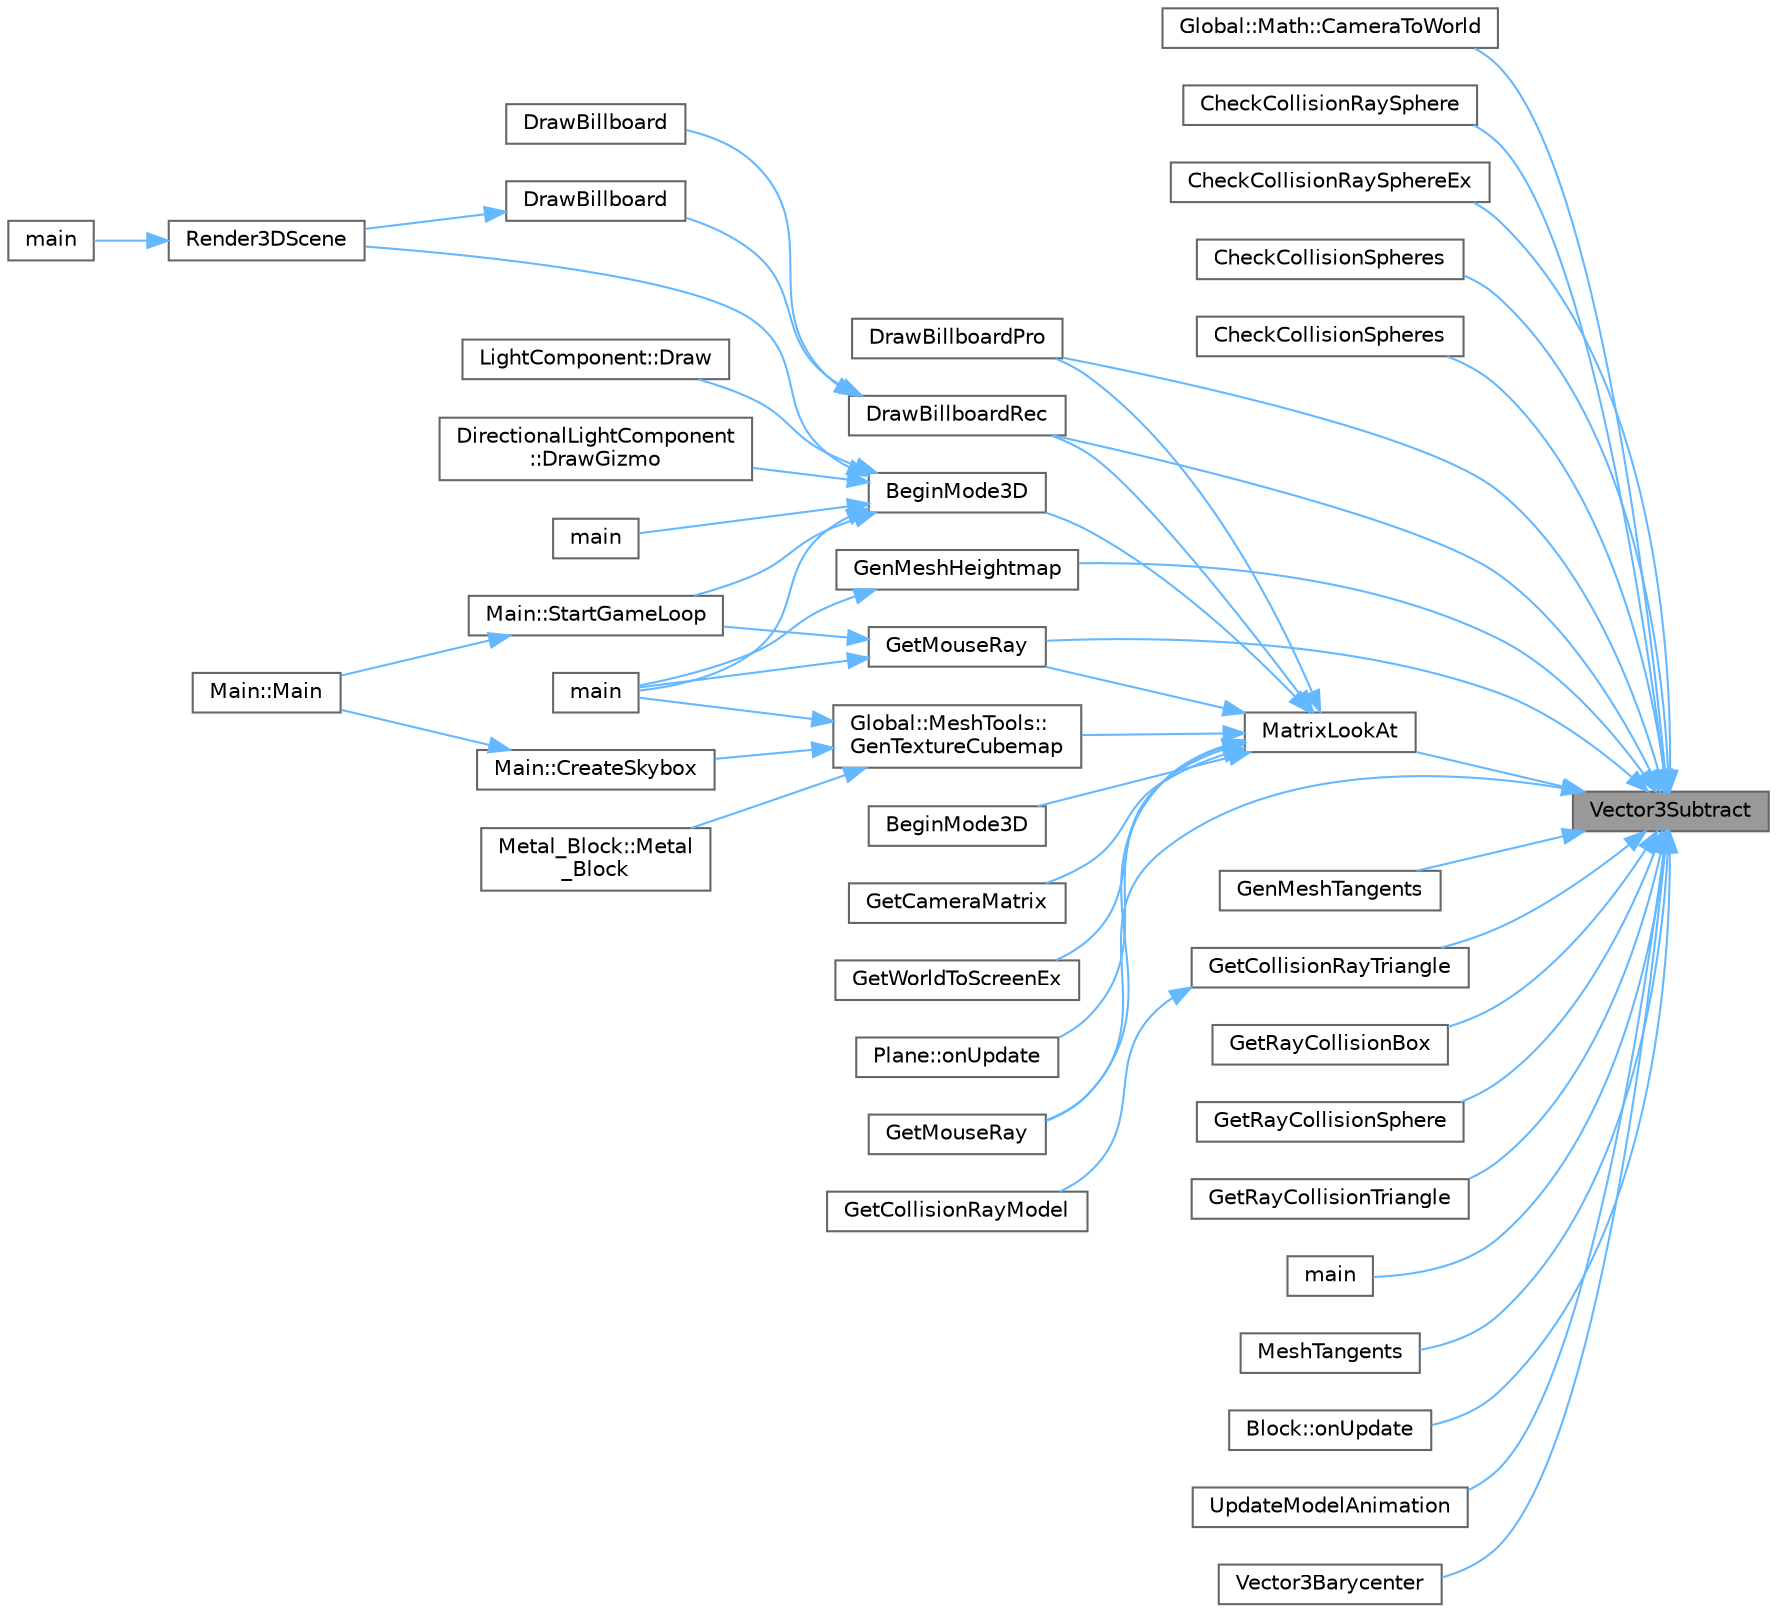 digraph "Vector3Subtract"
{
 // LATEX_PDF_SIZE
  bgcolor="transparent";
  edge [fontname=Helvetica,fontsize=10,labelfontname=Helvetica,labelfontsize=10];
  node [fontname=Helvetica,fontsize=10,shape=box,height=0.2,width=0.4];
  rankdir="RL";
  Node1 [id="Node000001",label="Vector3Subtract",height=0.2,width=0.4,color="gray40", fillcolor="grey60", style="filled", fontcolor="black",tooltip=" "];
  Node1 -> Node2 [id="edge101_Node000001_Node000002",dir="back",color="steelblue1",style="solid",tooltip=" "];
  Node2 [id="Node000002",label="Global::Math::CameraToWorld",height=0.2,width=0.4,color="grey40", fillcolor="white", style="filled",URL="$class_global_1_1_math.html#a05dc47d90fdc7114bea2de9db39fcb18",tooltip=" "];
  Node1 -> Node3 [id="edge102_Node000001_Node000003",dir="back",color="steelblue1",style="solid",tooltip=" "];
  Node3 [id="Node000003",label="CheckCollisionRaySphere",height=0.2,width=0.4,color="grey40", fillcolor="white", style="filled",URL="$_classes_2lib_2raylib_2src_2models_8c.html#a3f3ec1819f7ea93462eed1be3c3d4f98",tooltip=" "];
  Node1 -> Node4 [id="edge103_Node000001_Node000004",dir="back",color="steelblue1",style="solid",tooltip=" "];
  Node4 [id="Node000004",label="CheckCollisionRaySphereEx",height=0.2,width=0.4,color="grey40", fillcolor="white", style="filled",URL="$_classes_2lib_2raylib_2src_2models_8c.html#ab7ab4f7377ecc2818b41ab570d498feb",tooltip=" "];
  Node1 -> Node5 [id="edge104_Node000001_Node000005",dir="back",color="steelblue1",style="solid",tooltip=" "];
  Node5 [id="Node000005",label="CheckCollisionSpheres",height=0.2,width=0.4,color="grey40", fillcolor="white", style="filled",URL="$_old_2_classes_2lib_2rmodels_8c.html#a54fa2babc7e6fd61d1b625dcc621beea",tooltip=" "];
  Node1 -> Node6 [id="edge105_Node000001_Node000006",dir="back",color="steelblue1",style="solid",tooltip=" "];
  Node6 [id="Node000006",label="CheckCollisionSpheres",height=0.2,width=0.4,color="grey40", fillcolor="white", style="filled",URL="$_classes_2lib_2_raylib_erosion_standalone-main_2raylib_2src_2models_8c.html#a6e4bf6322202c0ac59d680d49b2354f5",tooltip=" "];
  Node1 -> Node7 [id="edge106_Node000001_Node000007",dir="back",color="steelblue1",style="solid",tooltip=" "];
  Node7 [id="Node000007",label="DrawBillboardPro",height=0.2,width=0.4,color="grey40", fillcolor="white", style="filled",URL="$_old_2_classes_2lib_2rmodels_8c.html#a65a8d3d882dd27491255eda7ddb51df9",tooltip=" "];
  Node1 -> Node8 [id="edge107_Node000001_Node000008",dir="back",color="steelblue1",style="solid",tooltip=" "];
  Node8 [id="Node000008",label="DrawBillboardRec",height=0.2,width=0.4,color="grey40", fillcolor="white", style="filled",URL="$_classes_2lib_2raylib_2src_2models_8c.html#a74498df5d7e379ecfe9d9515d210783f",tooltip=" "];
  Node8 -> Node9 [id="edge108_Node000008_Node000009",dir="back",color="steelblue1",style="solid",tooltip=" "];
  Node9 [id="Node000009",label="DrawBillboard",height=0.2,width=0.4,color="grey40", fillcolor="white", style="filled",URL="$_classes_2lib_2_raylib_erosion_standalone-main_2raylib_2src_2models_8c.html#ae7037e4628c218a129ef41818ba824a5",tooltip=" "];
  Node8 -> Node10 [id="edge109_Node000008_Node000010",dir="back",color="steelblue1",style="solid",tooltip=" "];
  Node10 [id="Node000010",label="DrawBillboard",height=0.2,width=0.4,color="grey40", fillcolor="white", style="filled",URL="$_old_2_classes_2lib_2rmodels_8c.html#a91c826f25f6c8c9dac2a170f2fa9f73e",tooltip=" "];
  Node10 -> Node11 [id="edge110_Node000010_Node000011",dir="back",color="steelblue1",style="solid",tooltip=" "];
  Node11 [id="Node000011",label="Render3DScene",height=0.2,width=0.4,color="grey40", fillcolor="white", style="filled",URL="$_classes_2lib_2_raylib_erosion_standalone-main_2src_2main_8cpp.html#ad86ef8813977cfce37962bc5ceff25b3",tooltip=" "];
  Node11 -> Node12 [id="edge111_Node000011_Node000012",dir="back",color="steelblue1",style="solid",tooltip=" "];
  Node12 [id="Node000012",label="main",height=0.2,width=0.4,color="grey40", fillcolor="white", style="filled",URL="$_classes_2lib_2_raylib_erosion_standalone-main_2src_2main_8cpp.html#a840291bc02cba5474a4cb46a9b9566fe",tooltip=" "];
  Node1 -> Node13 [id="edge112_Node000001_Node000013",dir="back",color="steelblue1",style="solid",tooltip=" "];
  Node13 [id="Node000013",label="GenMeshHeightmap",height=0.2,width=0.4,color="grey40", fillcolor="white", style="filled",URL="$_old_2_classes_2lib_2rmodels_8c.html#ac8b870f6e41a7696348194ecf9935f56",tooltip=" "];
  Node13 -> Node14 [id="edge113_Node000013_Node000014",dir="back",color="steelblue1",style="solid",tooltip=" "];
  Node14 [id="Node000014",label="main",height=0.2,width=0.4,color="grey40", fillcolor="white", style="filled",URL="$main_8cpp.html#a840291bc02cba5474a4cb46a9b9566fe",tooltip=" "];
  Node1 -> Node15 [id="edge114_Node000001_Node000015",dir="back",color="steelblue1",style="solid",tooltip=" "];
  Node15 [id="Node000015",label="GenMeshTangents",height=0.2,width=0.4,color="grey40", fillcolor="white", style="filled",URL="$_old_2_classes_2lib_2rmodels_8c.html#a365d3734e6f1176b1ff7b0b4d2abcdf7",tooltip=" "];
  Node1 -> Node16 [id="edge115_Node000001_Node000016",dir="back",color="steelblue1",style="solid",tooltip=" "];
  Node16 [id="Node000016",label="GetCollisionRayTriangle",height=0.2,width=0.4,color="grey40", fillcolor="white", style="filled",URL="$_classes_2lib_2raylib_2src_2models_8c.html#a7b6562f9ba9d8305d21f7c4d25890686",tooltip=" "];
  Node16 -> Node17 [id="edge116_Node000016_Node000017",dir="back",color="steelblue1",style="solid",tooltip=" "];
  Node17 [id="Node000017",label="GetCollisionRayModel",height=0.2,width=0.4,color="grey40", fillcolor="white", style="filled",URL="$_classes_2lib_2raylib_2src_2models_8c.html#acbfd8b5e130b84ce9c498201c6b88094",tooltip=" "];
  Node1 -> Node18 [id="edge117_Node000001_Node000018",dir="back",color="steelblue1",style="solid",tooltip=" "];
  Node18 [id="Node000018",label="GetMouseRay",height=0.2,width=0.4,color="grey40", fillcolor="white", style="filled",URL="$_classes_2lib_2_raylib_erosion_standalone-main_2raylib_2src_2core_8c.html#adebca695e64d03e8b0df5f89148f438b",tooltip=" "];
  Node1 -> Node19 [id="edge118_Node000001_Node000019",dir="back",color="steelblue1",style="solid",tooltip=" "];
  Node19 [id="Node000019",label="GetMouseRay",height=0.2,width=0.4,color="grey40", fillcolor="white", style="filled",URL="$_old_2_classes_2lib_2rcore_8c.html#adebca695e64d03e8b0df5f89148f438b",tooltip=" "];
  Node19 -> Node14 [id="edge119_Node000019_Node000014",dir="back",color="steelblue1",style="solid",tooltip=" "];
  Node19 -> Node20 [id="edge120_Node000019_Node000020",dir="back",color="steelblue1",style="solid",tooltip=" "];
  Node20 [id="Node000020",label="Main::StartGameLoop",height=0.2,width=0.4,color="grey40", fillcolor="white", style="filled",URL="$class_main.html#ae41f68a79f75d932839c81505b01b365",tooltip=" "];
  Node20 -> Node21 [id="edge121_Node000020_Node000021",dir="back",color="steelblue1",style="solid",tooltip=" "];
  Node21 [id="Node000021",label="Main::Main",height=0.2,width=0.4,color="grey40", fillcolor="white", style="filled",URL="$class_main.html#a50d4361a1b613205467a441b5c40c199",tooltip=" "];
  Node1 -> Node22 [id="edge122_Node000001_Node000022",dir="back",color="steelblue1",style="solid",tooltip=" "];
  Node22 [id="Node000022",label="GetRayCollisionBox",height=0.2,width=0.4,color="grey40", fillcolor="white", style="filled",URL="$_old_2_classes_2lib_2rmodels_8c.html#acabd008aee6055b0a54d5cb476c4da08",tooltip=" "];
  Node1 -> Node23 [id="edge123_Node000001_Node000023",dir="back",color="steelblue1",style="solid",tooltip=" "];
  Node23 [id="Node000023",label="GetRayCollisionSphere",height=0.2,width=0.4,color="grey40", fillcolor="white", style="filled",URL="$_old_2_classes_2lib_2rmodels_8c.html#a7f5f8d44263f0503b15014dc41765be1",tooltip=" "];
  Node1 -> Node24 [id="edge124_Node000001_Node000024",dir="back",color="steelblue1",style="solid",tooltip=" "];
  Node24 [id="Node000024",label="GetRayCollisionTriangle",height=0.2,width=0.4,color="grey40", fillcolor="white", style="filled",URL="$_old_2_classes_2lib_2rmodels_8c.html#a38d1ae868b9d896f92a0fc2a4fcbb146",tooltip=" "];
  Node1 -> Node25 [id="edge125_Node000001_Node000025",dir="back",color="steelblue1",style="solid",tooltip=" "];
  Node25 [id="Node000025",label="main",height=0.2,width=0.4,color="grey40", fillcolor="white", style="filled",URL="$test_8cpp.html#a840291bc02cba5474a4cb46a9b9566fe",tooltip=" "];
  Node1 -> Node26 [id="edge126_Node000001_Node000026",dir="back",color="steelblue1",style="solid",tooltip=" "];
  Node26 [id="Node000026",label="MatrixLookAt",height=0.2,width=0.4,color="grey40", fillcolor="white", style="filled",URL="$_classes_2lib_2raylib_2src_2raymath_8h.html#aa5e02c87229c2497da3932b0e7340cd9",tooltip=" "];
  Node26 -> Node27 [id="edge127_Node000026_Node000027",dir="back",color="steelblue1",style="solid",tooltip=" "];
  Node27 [id="Node000027",label="BeginMode3D",height=0.2,width=0.4,color="grey40", fillcolor="white", style="filled",URL="$_classes_2lib_2rcore_8c.html#ac0458f5823cbb3e253d012f4386df71e",tooltip=" "];
  Node26 -> Node28 [id="edge128_Node000026_Node000028",dir="back",color="steelblue1",style="solid",tooltip=" "];
  Node28 [id="Node000028",label="BeginMode3D",height=0.2,width=0.4,color="grey40", fillcolor="white", style="filled",URL="$_old_2_classes_2lib_2rcore_8c.html#ac0458f5823cbb3e253d012f4386df71e",tooltip=" "];
  Node28 -> Node29 [id="edge129_Node000028_Node000029",dir="back",color="steelblue1",style="solid",tooltip=" "];
  Node29 [id="Node000029",label="LightComponent::Draw",height=0.2,width=0.4,color="grey40", fillcolor="white", style="filled",URL="$class_light_component.html#a0c2b41e339e319736fb46b4a8ff12b97",tooltip=" "];
  Node28 -> Node30 [id="edge130_Node000028_Node000030",dir="back",color="steelblue1",style="solid",tooltip=" "];
  Node30 [id="Node000030",label="DirectionalLightComponent\l::DrawGizmo",height=0.2,width=0.4,color="grey40", fillcolor="white", style="filled",URL="$class_directional_light_component.html#a190150ada7ffe8e53ae86c8e9d004f31",tooltip=" "];
  Node28 -> Node31 [id="edge131_Node000028_Node000031",dir="back",color="steelblue1",style="solid",tooltip=" "];
  Node31 [id="Node000031",label="main",height=0.2,width=0.4,color="grey40", fillcolor="white", style="filled",URL="$_classes_2_marching_cubes_8h.html#ae66f6b31b5ad750f1fe042a706a4e3d4",tooltip=" "];
  Node28 -> Node14 [id="edge132_Node000028_Node000014",dir="back",color="steelblue1",style="solid",tooltip=" "];
  Node28 -> Node11 [id="edge133_Node000028_Node000011",dir="back",color="steelblue1",style="solid",tooltip=" "];
  Node28 -> Node20 [id="edge134_Node000028_Node000020",dir="back",color="steelblue1",style="solid",tooltip=" "];
  Node26 -> Node7 [id="edge135_Node000026_Node000007",dir="back",color="steelblue1",style="solid",tooltip=" "];
  Node26 -> Node8 [id="edge136_Node000026_Node000008",dir="back",color="steelblue1",style="solid",tooltip=" "];
  Node26 -> Node32 [id="edge137_Node000026_Node000032",dir="back",color="steelblue1",style="solid",tooltip=" "];
  Node32 [id="Node000032",label="Global::MeshTools::\lGenTextureCubemap",height=0.2,width=0.4,color="grey40", fillcolor="white", style="filled",URL="$class_global_1_1_mesh_tools.html#abd961f7c3e9be62f8c27ab77518498ae",tooltip=" "];
  Node32 -> Node33 [id="edge138_Node000032_Node000033",dir="back",color="steelblue1",style="solid",tooltip=" "];
  Node33 [id="Node000033",label="Main::CreateSkybox",height=0.2,width=0.4,color="grey40", fillcolor="white", style="filled",URL="$class_main.html#af7e13029157a2c352dd99161bfb70291",tooltip=" "];
  Node33 -> Node21 [id="edge139_Node000033_Node000021",dir="back",color="steelblue1",style="solid",tooltip=" "];
  Node32 -> Node14 [id="edge140_Node000032_Node000014",dir="back",color="steelblue1",style="solid",tooltip=" "];
  Node32 -> Node34 [id="edge141_Node000032_Node000034",dir="back",color="steelblue1",style="solid",tooltip=" "];
  Node34 [id="Node000034",label="Metal_Block::Metal\l_Block",height=0.2,width=0.4,color="grey40", fillcolor="white", style="filled",URL="$class_metal___block.html#a0efd0d8b89c291a3bd530502e3c40fc2",tooltip=" "];
  Node26 -> Node35 [id="edge142_Node000026_Node000035",dir="back",color="steelblue1",style="solid",tooltip=" "];
  Node35 [id="Node000035",label="GetCameraMatrix",height=0.2,width=0.4,color="grey40", fillcolor="white", style="filled",URL="$_old_2_classes_2lib_2rcore_8c.html#a5199e5731d1f8202c375c157da84d897",tooltip=" "];
  Node26 -> Node18 [id="edge143_Node000026_Node000018",dir="back",color="steelblue1",style="solid",tooltip=" "];
  Node26 -> Node19 [id="edge144_Node000026_Node000019",dir="back",color="steelblue1",style="solid",tooltip=" "];
  Node26 -> Node36 [id="edge145_Node000026_Node000036",dir="back",color="steelblue1",style="solid",tooltip=" "];
  Node36 [id="Node000036",label="GetWorldToScreenEx",height=0.2,width=0.4,color="grey40", fillcolor="white", style="filled",URL="$_old_2_classes_2lib_2rcore_8c.html#a2915910820e594159b54714227eec225",tooltip=" "];
  Node26 -> Node37 [id="edge146_Node000026_Node000037",dir="back",color="steelblue1",style="solid",tooltip=" "];
  Node37 [id="Node000037",label="Plane::onUpdate",height=0.2,width=0.4,color="grey40", fillcolor="white", style="filled",URL="$class_plane.html#aafc149df92511d84ac0b924207d8b10b",tooltip=" "];
  Node1 -> Node38 [id="edge147_Node000001_Node000038",dir="back",color="steelblue1",style="solid",tooltip=" "];
  Node38 [id="Node000038",label="MeshTangents",height=0.2,width=0.4,color="grey40", fillcolor="white", style="filled",URL="$_classes_2lib_2raylib_2src_2models_8c.html#ace770445afacef9785621c28d9d11790",tooltip=" "];
  Node1 -> Node39 [id="edge148_Node000001_Node000039",dir="back",color="steelblue1",style="solid",tooltip=" "];
  Node39 [id="Node000039",label="Block::onUpdate",height=0.2,width=0.4,color="grey40", fillcolor="white", style="filled",URL="$class_block.html#a658b330aa13341e2d2e03d2bc9f903e6",tooltip=" "];
  Node1 -> Node40 [id="edge149_Node000001_Node000040",dir="back",color="steelblue1",style="solid",tooltip=" "];
  Node40 [id="Node000040",label="UpdateModelAnimation",height=0.2,width=0.4,color="grey40", fillcolor="white", style="filled",URL="$_old_2_classes_2lib_2rmodels_8c.html#a86007358cd5f566bf55d4649a6b078d2",tooltip=" "];
  Node1 -> Node41 [id="edge150_Node000001_Node000041",dir="back",color="steelblue1",style="solid",tooltip=" "];
  Node41 [id="Node000041",label="Vector3Barycenter",height=0.2,width=0.4,color="grey40", fillcolor="white", style="filled",URL="$_classes_2lib_2raylib_2src_2raymath_8h.html#abd842d7390b2112374a789e9e412546e",tooltip=" "];
}
